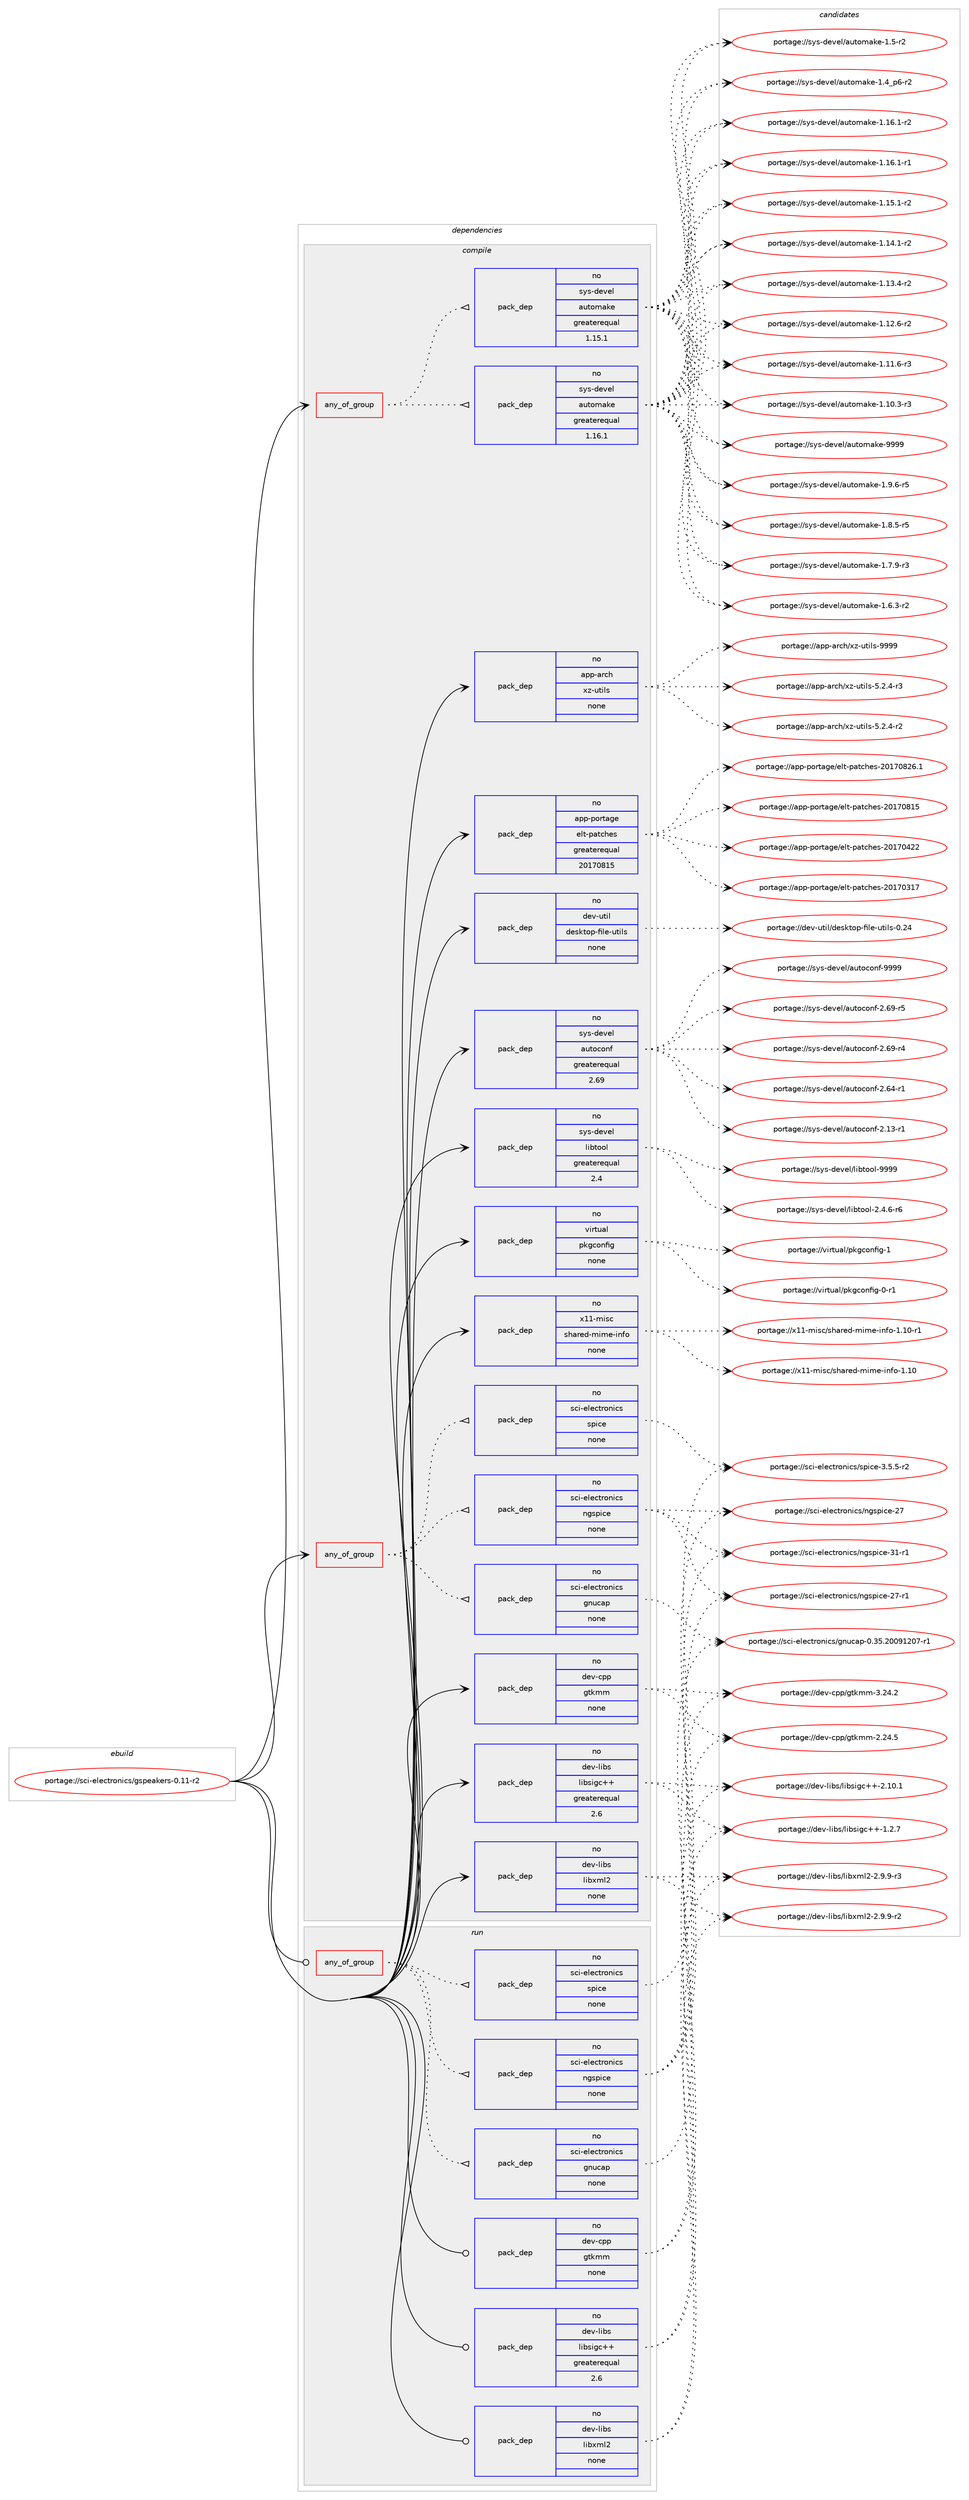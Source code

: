digraph prolog {

# *************
# Graph options
# *************

newrank=true;
concentrate=true;
compound=true;
graph [rankdir=LR,fontname=Helvetica,fontsize=10,ranksep=1.5];#, ranksep=2.5, nodesep=0.2];
edge  [arrowhead=vee];
node  [fontname=Helvetica,fontsize=10];

# **********
# The ebuild
# **********

subgraph cluster_leftcol {
color=gray;
rank=same;
label=<<i>ebuild</i>>;
id [label="portage://sci-electronics/gspeakers-0.11-r2", color=red, width=4, href="../sci-electronics/gspeakers-0.11-r2.svg"];
}

# ****************
# The dependencies
# ****************

subgraph cluster_midcol {
color=gray;
label=<<i>dependencies</i>>;
subgraph cluster_compile {
fillcolor="#eeeeee";
style=filled;
label=<<i>compile</i>>;
subgraph any1521 {
dependency94807 [label=<<TABLE BORDER="0" CELLBORDER="1" CELLSPACING="0" CELLPADDING="4"><TR><TD CELLPADDING="10">any_of_group</TD></TR></TABLE>>, shape=none, color=red];subgraph pack73934 {
dependency94808 [label=<<TABLE BORDER="0" CELLBORDER="1" CELLSPACING="0" CELLPADDING="4" WIDTH="220"><TR><TD ROWSPAN="6" CELLPADDING="30">pack_dep</TD></TR><TR><TD WIDTH="110">no</TD></TR><TR><TD>sci-electronics</TD></TR><TR><TD>gnucap</TD></TR><TR><TD>none</TD></TR><TR><TD></TD></TR></TABLE>>, shape=none, color=blue];
}
dependency94807:e -> dependency94808:w [weight=20,style="dotted",arrowhead="oinv"];
subgraph pack73935 {
dependency94809 [label=<<TABLE BORDER="0" CELLBORDER="1" CELLSPACING="0" CELLPADDING="4" WIDTH="220"><TR><TD ROWSPAN="6" CELLPADDING="30">pack_dep</TD></TR><TR><TD WIDTH="110">no</TD></TR><TR><TD>sci-electronics</TD></TR><TR><TD>ngspice</TD></TR><TR><TD>none</TD></TR><TR><TD></TD></TR></TABLE>>, shape=none, color=blue];
}
dependency94807:e -> dependency94809:w [weight=20,style="dotted",arrowhead="oinv"];
subgraph pack73936 {
dependency94810 [label=<<TABLE BORDER="0" CELLBORDER="1" CELLSPACING="0" CELLPADDING="4" WIDTH="220"><TR><TD ROWSPAN="6" CELLPADDING="30">pack_dep</TD></TR><TR><TD WIDTH="110">no</TD></TR><TR><TD>sci-electronics</TD></TR><TR><TD>spice</TD></TR><TR><TD>none</TD></TR><TR><TD></TD></TR></TABLE>>, shape=none, color=blue];
}
dependency94807:e -> dependency94810:w [weight=20,style="dotted",arrowhead="oinv"];
}
id:e -> dependency94807:w [weight=20,style="solid",arrowhead="vee"];
subgraph any1522 {
dependency94811 [label=<<TABLE BORDER="0" CELLBORDER="1" CELLSPACING="0" CELLPADDING="4"><TR><TD CELLPADDING="10">any_of_group</TD></TR></TABLE>>, shape=none, color=red];subgraph pack73937 {
dependency94812 [label=<<TABLE BORDER="0" CELLBORDER="1" CELLSPACING="0" CELLPADDING="4" WIDTH="220"><TR><TD ROWSPAN="6" CELLPADDING="30">pack_dep</TD></TR><TR><TD WIDTH="110">no</TD></TR><TR><TD>sys-devel</TD></TR><TR><TD>automake</TD></TR><TR><TD>greaterequal</TD></TR><TR><TD>1.16.1</TD></TR></TABLE>>, shape=none, color=blue];
}
dependency94811:e -> dependency94812:w [weight=20,style="dotted",arrowhead="oinv"];
subgraph pack73938 {
dependency94813 [label=<<TABLE BORDER="0" CELLBORDER="1" CELLSPACING="0" CELLPADDING="4" WIDTH="220"><TR><TD ROWSPAN="6" CELLPADDING="30">pack_dep</TD></TR><TR><TD WIDTH="110">no</TD></TR><TR><TD>sys-devel</TD></TR><TR><TD>automake</TD></TR><TR><TD>greaterequal</TD></TR><TR><TD>1.15.1</TD></TR></TABLE>>, shape=none, color=blue];
}
dependency94811:e -> dependency94813:w [weight=20,style="dotted",arrowhead="oinv"];
}
id:e -> dependency94811:w [weight=20,style="solid",arrowhead="vee"];
subgraph pack73939 {
dependency94814 [label=<<TABLE BORDER="0" CELLBORDER="1" CELLSPACING="0" CELLPADDING="4" WIDTH="220"><TR><TD ROWSPAN="6" CELLPADDING="30">pack_dep</TD></TR><TR><TD WIDTH="110">no</TD></TR><TR><TD>app-arch</TD></TR><TR><TD>xz-utils</TD></TR><TR><TD>none</TD></TR><TR><TD></TD></TR></TABLE>>, shape=none, color=blue];
}
id:e -> dependency94814:w [weight=20,style="solid",arrowhead="vee"];
subgraph pack73940 {
dependency94815 [label=<<TABLE BORDER="0" CELLBORDER="1" CELLSPACING="0" CELLPADDING="4" WIDTH="220"><TR><TD ROWSPAN="6" CELLPADDING="30">pack_dep</TD></TR><TR><TD WIDTH="110">no</TD></TR><TR><TD>app-portage</TD></TR><TR><TD>elt-patches</TD></TR><TR><TD>greaterequal</TD></TR><TR><TD>20170815</TD></TR></TABLE>>, shape=none, color=blue];
}
id:e -> dependency94815:w [weight=20,style="solid",arrowhead="vee"];
subgraph pack73941 {
dependency94816 [label=<<TABLE BORDER="0" CELLBORDER="1" CELLSPACING="0" CELLPADDING="4" WIDTH="220"><TR><TD ROWSPAN="6" CELLPADDING="30">pack_dep</TD></TR><TR><TD WIDTH="110">no</TD></TR><TR><TD>dev-cpp</TD></TR><TR><TD>gtkmm</TD></TR><TR><TD>none</TD></TR><TR><TD></TD></TR></TABLE>>, shape=none, color=blue];
}
id:e -> dependency94816:w [weight=20,style="solid",arrowhead="vee"];
subgraph pack73942 {
dependency94817 [label=<<TABLE BORDER="0" CELLBORDER="1" CELLSPACING="0" CELLPADDING="4" WIDTH="220"><TR><TD ROWSPAN="6" CELLPADDING="30">pack_dep</TD></TR><TR><TD WIDTH="110">no</TD></TR><TR><TD>dev-libs</TD></TR><TR><TD>libsigc++</TD></TR><TR><TD>greaterequal</TD></TR><TR><TD>2.6</TD></TR></TABLE>>, shape=none, color=blue];
}
id:e -> dependency94817:w [weight=20,style="solid",arrowhead="vee"];
subgraph pack73943 {
dependency94818 [label=<<TABLE BORDER="0" CELLBORDER="1" CELLSPACING="0" CELLPADDING="4" WIDTH="220"><TR><TD ROWSPAN="6" CELLPADDING="30">pack_dep</TD></TR><TR><TD WIDTH="110">no</TD></TR><TR><TD>dev-libs</TD></TR><TR><TD>libxml2</TD></TR><TR><TD>none</TD></TR><TR><TD></TD></TR></TABLE>>, shape=none, color=blue];
}
id:e -> dependency94818:w [weight=20,style="solid",arrowhead="vee"];
subgraph pack73944 {
dependency94819 [label=<<TABLE BORDER="0" CELLBORDER="1" CELLSPACING="0" CELLPADDING="4" WIDTH="220"><TR><TD ROWSPAN="6" CELLPADDING="30">pack_dep</TD></TR><TR><TD WIDTH="110">no</TD></TR><TR><TD>dev-util</TD></TR><TR><TD>desktop-file-utils</TD></TR><TR><TD>none</TD></TR><TR><TD></TD></TR></TABLE>>, shape=none, color=blue];
}
id:e -> dependency94819:w [weight=20,style="solid",arrowhead="vee"];
subgraph pack73945 {
dependency94820 [label=<<TABLE BORDER="0" CELLBORDER="1" CELLSPACING="0" CELLPADDING="4" WIDTH="220"><TR><TD ROWSPAN="6" CELLPADDING="30">pack_dep</TD></TR><TR><TD WIDTH="110">no</TD></TR><TR><TD>sys-devel</TD></TR><TR><TD>autoconf</TD></TR><TR><TD>greaterequal</TD></TR><TR><TD>2.69</TD></TR></TABLE>>, shape=none, color=blue];
}
id:e -> dependency94820:w [weight=20,style="solid",arrowhead="vee"];
subgraph pack73946 {
dependency94821 [label=<<TABLE BORDER="0" CELLBORDER="1" CELLSPACING="0" CELLPADDING="4" WIDTH="220"><TR><TD ROWSPAN="6" CELLPADDING="30">pack_dep</TD></TR><TR><TD WIDTH="110">no</TD></TR><TR><TD>sys-devel</TD></TR><TR><TD>libtool</TD></TR><TR><TD>greaterequal</TD></TR><TR><TD>2.4</TD></TR></TABLE>>, shape=none, color=blue];
}
id:e -> dependency94821:w [weight=20,style="solid",arrowhead="vee"];
subgraph pack73947 {
dependency94822 [label=<<TABLE BORDER="0" CELLBORDER="1" CELLSPACING="0" CELLPADDING="4" WIDTH="220"><TR><TD ROWSPAN="6" CELLPADDING="30">pack_dep</TD></TR><TR><TD WIDTH="110">no</TD></TR><TR><TD>virtual</TD></TR><TR><TD>pkgconfig</TD></TR><TR><TD>none</TD></TR><TR><TD></TD></TR></TABLE>>, shape=none, color=blue];
}
id:e -> dependency94822:w [weight=20,style="solid",arrowhead="vee"];
subgraph pack73948 {
dependency94823 [label=<<TABLE BORDER="0" CELLBORDER="1" CELLSPACING="0" CELLPADDING="4" WIDTH="220"><TR><TD ROWSPAN="6" CELLPADDING="30">pack_dep</TD></TR><TR><TD WIDTH="110">no</TD></TR><TR><TD>x11-misc</TD></TR><TR><TD>shared-mime-info</TD></TR><TR><TD>none</TD></TR><TR><TD></TD></TR></TABLE>>, shape=none, color=blue];
}
id:e -> dependency94823:w [weight=20,style="solid",arrowhead="vee"];
}
subgraph cluster_compileandrun {
fillcolor="#eeeeee";
style=filled;
label=<<i>compile and run</i>>;
}
subgraph cluster_run {
fillcolor="#eeeeee";
style=filled;
label=<<i>run</i>>;
subgraph any1523 {
dependency94824 [label=<<TABLE BORDER="0" CELLBORDER="1" CELLSPACING="0" CELLPADDING="4"><TR><TD CELLPADDING="10">any_of_group</TD></TR></TABLE>>, shape=none, color=red];subgraph pack73949 {
dependency94825 [label=<<TABLE BORDER="0" CELLBORDER="1" CELLSPACING="0" CELLPADDING="4" WIDTH="220"><TR><TD ROWSPAN="6" CELLPADDING="30">pack_dep</TD></TR><TR><TD WIDTH="110">no</TD></TR><TR><TD>sci-electronics</TD></TR><TR><TD>gnucap</TD></TR><TR><TD>none</TD></TR><TR><TD></TD></TR></TABLE>>, shape=none, color=blue];
}
dependency94824:e -> dependency94825:w [weight=20,style="dotted",arrowhead="oinv"];
subgraph pack73950 {
dependency94826 [label=<<TABLE BORDER="0" CELLBORDER="1" CELLSPACING="0" CELLPADDING="4" WIDTH="220"><TR><TD ROWSPAN="6" CELLPADDING="30">pack_dep</TD></TR><TR><TD WIDTH="110">no</TD></TR><TR><TD>sci-electronics</TD></TR><TR><TD>ngspice</TD></TR><TR><TD>none</TD></TR><TR><TD></TD></TR></TABLE>>, shape=none, color=blue];
}
dependency94824:e -> dependency94826:w [weight=20,style="dotted",arrowhead="oinv"];
subgraph pack73951 {
dependency94827 [label=<<TABLE BORDER="0" CELLBORDER="1" CELLSPACING="0" CELLPADDING="4" WIDTH="220"><TR><TD ROWSPAN="6" CELLPADDING="30">pack_dep</TD></TR><TR><TD WIDTH="110">no</TD></TR><TR><TD>sci-electronics</TD></TR><TR><TD>spice</TD></TR><TR><TD>none</TD></TR><TR><TD></TD></TR></TABLE>>, shape=none, color=blue];
}
dependency94824:e -> dependency94827:w [weight=20,style="dotted",arrowhead="oinv"];
}
id:e -> dependency94824:w [weight=20,style="solid",arrowhead="odot"];
subgraph pack73952 {
dependency94828 [label=<<TABLE BORDER="0" CELLBORDER="1" CELLSPACING="0" CELLPADDING="4" WIDTH="220"><TR><TD ROWSPAN="6" CELLPADDING="30">pack_dep</TD></TR><TR><TD WIDTH="110">no</TD></TR><TR><TD>dev-cpp</TD></TR><TR><TD>gtkmm</TD></TR><TR><TD>none</TD></TR><TR><TD></TD></TR></TABLE>>, shape=none, color=blue];
}
id:e -> dependency94828:w [weight=20,style="solid",arrowhead="odot"];
subgraph pack73953 {
dependency94829 [label=<<TABLE BORDER="0" CELLBORDER="1" CELLSPACING="0" CELLPADDING="4" WIDTH="220"><TR><TD ROWSPAN="6" CELLPADDING="30">pack_dep</TD></TR><TR><TD WIDTH="110">no</TD></TR><TR><TD>dev-libs</TD></TR><TR><TD>libsigc++</TD></TR><TR><TD>greaterequal</TD></TR><TR><TD>2.6</TD></TR></TABLE>>, shape=none, color=blue];
}
id:e -> dependency94829:w [weight=20,style="solid",arrowhead="odot"];
subgraph pack73954 {
dependency94830 [label=<<TABLE BORDER="0" CELLBORDER="1" CELLSPACING="0" CELLPADDING="4" WIDTH="220"><TR><TD ROWSPAN="6" CELLPADDING="30">pack_dep</TD></TR><TR><TD WIDTH="110">no</TD></TR><TR><TD>dev-libs</TD></TR><TR><TD>libxml2</TD></TR><TR><TD>none</TD></TR><TR><TD></TD></TR></TABLE>>, shape=none, color=blue];
}
id:e -> dependency94830:w [weight=20,style="solid",arrowhead="odot"];
}
}

# **************
# The candidates
# **************

subgraph cluster_choices {
rank=same;
color=gray;
label=<<i>candidates</i>>;

subgraph choice73934 {
color=black;
nodesep=1;
choice1159910545101108101991161141111101059911547103110117999711245484651534650484857495048554511449 [label="portage://sci-electronics/gnucap-0.35.20091207-r1", color=red, width=4,href="../sci-electronics/gnucap-0.35.20091207-r1.svg"];
dependency94808:e -> choice1159910545101108101991161141111101059911547103110117999711245484651534650484857495048554511449:w [style=dotted,weight="100"];
}
subgraph choice73935 {
color=black;
nodesep=1;
choice1159910545101108101991161141111101059911547110103115112105991014551494511449 [label="portage://sci-electronics/ngspice-31-r1", color=red, width=4,href="../sci-electronics/ngspice-31-r1.svg"];
choice1159910545101108101991161141111101059911547110103115112105991014550554511449 [label="portage://sci-electronics/ngspice-27-r1", color=red, width=4,href="../sci-electronics/ngspice-27-r1.svg"];
choice115991054510110810199116114111110105991154711010311511210599101455055 [label="portage://sci-electronics/ngspice-27", color=red, width=4,href="../sci-electronics/ngspice-27.svg"];
dependency94809:e -> choice1159910545101108101991161141111101059911547110103115112105991014551494511449:w [style=dotted,weight="100"];
dependency94809:e -> choice1159910545101108101991161141111101059911547110103115112105991014550554511449:w [style=dotted,weight="100"];
dependency94809:e -> choice115991054510110810199116114111110105991154711010311511210599101455055:w [style=dotted,weight="100"];
}
subgraph choice73936 {
color=black;
nodesep=1;
choice1159910545101108101991161141111101059911547115112105991014551465346534511450 [label="portage://sci-electronics/spice-3.5.5-r2", color=red, width=4,href="../sci-electronics/spice-3.5.5-r2.svg"];
dependency94810:e -> choice1159910545101108101991161141111101059911547115112105991014551465346534511450:w [style=dotted,weight="100"];
}
subgraph choice73937 {
color=black;
nodesep=1;
choice115121115451001011181011084797117116111109971071014557575757 [label="portage://sys-devel/automake-9999", color=red, width=4,href="../sys-devel/automake-9999.svg"];
choice115121115451001011181011084797117116111109971071014549465746544511453 [label="portage://sys-devel/automake-1.9.6-r5", color=red, width=4,href="../sys-devel/automake-1.9.6-r5.svg"];
choice115121115451001011181011084797117116111109971071014549465646534511453 [label="portage://sys-devel/automake-1.8.5-r5", color=red, width=4,href="../sys-devel/automake-1.8.5-r5.svg"];
choice115121115451001011181011084797117116111109971071014549465546574511451 [label="portage://sys-devel/automake-1.7.9-r3", color=red, width=4,href="../sys-devel/automake-1.7.9-r3.svg"];
choice115121115451001011181011084797117116111109971071014549465446514511450 [label="portage://sys-devel/automake-1.6.3-r2", color=red, width=4,href="../sys-devel/automake-1.6.3-r2.svg"];
choice11512111545100101118101108479711711611110997107101454946534511450 [label="portage://sys-devel/automake-1.5-r2", color=red, width=4,href="../sys-devel/automake-1.5-r2.svg"];
choice115121115451001011181011084797117116111109971071014549465295112544511450 [label="portage://sys-devel/automake-1.4_p6-r2", color=red, width=4,href="../sys-devel/automake-1.4_p6-r2.svg"];
choice11512111545100101118101108479711711611110997107101454946495446494511450 [label="portage://sys-devel/automake-1.16.1-r2", color=red, width=4,href="../sys-devel/automake-1.16.1-r2.svg"];
choice11512111545100101118101108479711711611110997107101454946495446494511449 [label="portage://sys-devel/automake-1.16.1-r1", color=red, width=4,href="../sys-devel/automake-1.16.1-r1.svg"];
choice11512111545100101118101108479711711611110997107101454946495346494511450 [label="portage://sys-devel/automake-1.15.1-r2", color=red, width=4,href="../sys-devel/automake-1.15.1-r2.svg"];
choice11512111545100101118101108479711711611110997107101454946495246494511450 [label="portage://sys-devel/automake-1.14.1-r2", color=red, width=4,href="../sys-devel/automake-1.14.1-r2.svg"];
choice11512111545100101118101108479711711611110997107101454946495146524511450 [label="portage://sys-devel/automake-1.13.4-r2", color=red, width=4,href="../sys-devel/automake-1.13.4-r2.svg"];
choice11512111545100101118101108479711711611110997107101454946495046544511450 [label="portage://sys-devel/automake-1.12.6-r2", color=red, width=4,href="../sys-devel/automake-1.12.6-r2.svg"];
choice11512111545100101118101108479711711611110997107101454946494946544511451 [label="portage://sys-devel/automake-1.11.6-r3", color=red, width=4,href="../sys-devel/automake-1.11.6-r3.svg"];
choice11512111545100101118101108479711711611110997107101454946494846514511451 [label="portage://sys-devel/automake-1.10.3-r3", color=red, width=4,href="../sys-devel/automake-1.10.3-r3.svg"];
dependency94812:e -> choice115121115451001011181011084797117116111109971071014557575757:w [style=dotted,weight="100"];
dependency94812:e -> choice115121115451001011181011084797117116111109971071014549465746544511453:w [style=dotted,weight="100"];
dependency94812:e -> choice115121115451001011181011084797117116111109971071014549465646534511453:w [style=dotted,weight="100"];
dependency94812:e -> choice115121115451001011181011084797117116111109971071014549465546574511451:w [style=dotted,weight="100"];
dependency94812:e -> choice115121115451001011181011084797117116111109971071014549465446514511450:w [style=dotted,weight="100"];
dependency94812:e -> choice11512111545100101118101108479711711611110997107101454946534511450:w [style=dotted,weight="100"];
dependency94812:e -> choice115121115451001011181011084797117116111109971071014549465295112544511450:w [style=dotted,weight="100"];
dependency94812:e -> choice11512111545100101118101108479711711611110997107101454946495446494511450:w [style=dotted,weight="100"];
dependency94812:e -> choice11512111545100101118101108479711711611110997107101454946495446494511449:w [style=dotted,weight="100"];
dependency94812:e -> choice11512111545100101118101108479711711611110997107101454946495346494511450:w [style=dotted,weight="100"];
dependency94812:e -> choice11512111545100101118101108479711711611110997107101454946495246494511450:w [style=dotted,weight="100"];
dependency94812:e -> choice11512111545100101118101108479711711611110997107101454946495146524511450:w [style=dotted,weight="100"];
dependency94812:e -> choice11512111545100101118101108479711711611110997107101454946495046544511450:w [style=dotted,weight="100"];
dependency94812:e -> choice11512111545100101118101108479711711611110997107101454946494946544511451:w [style=dotted,weight="100"];
dependency94812:e -> choice11512111545100101118101108479711711611110997107101454946494846514511451:w [style=dotted,weight="100"];
}
subgraph choice73938 {
color=black;
nodesep=1;
choice115121115451001011181011084797117116111109971071014557575757 [label="portage://sys-devel/automake-9999", color=red, width=4,href="../sys-devel/automake-9999.svg"];
choice115121115451001011181011084797117116111109971071014549465746544511453 [label="portage://sys-devel/automake-1.9.6-r5", color=red, width=4,href="../sys-devel/automake-1.9.6-r5.svg"];
choice115121115451001011181011084797117116111109971071014549465646534511453 [label="portage://sys-devel/automake-1.8.5-r5", color=red, width=4,href="../sys-devel/automake-1.8.5-r5.svg"];
choice115121115451001011181011084797117116111109971071014549465546574511451 [label="portage://sys-devel/automake-1.7.9-r3", color=red, width=4,href="../sys-devel/automake-1.7.9-r3.svg"];
choice115121115451001011181011084797117116111109971071014549465446514511450 [label="portage://sys-devel/automake-1.6.3-r2", color=red, width=4,href="../sys-devel/automake-1.6.3-r2.svg"];
choice11512111545100101118101108479711711611110997107101454946534511450 [label="portage://sys-devel/automake-1.5-r2", color=red, width=4,href="../sys-devel/automake-1.5-r2.svg"];
choice115121115451001011181011084797117116111109971071014549465295112544511450 [label="portage://sys-devel/automake-1.4_p6-r2", color=red, width=4,href="../sys-devel/automake-1.4_p6-r2.svg"];
choice11512111545100101118101108479711711611110997107101454946495446494511450 [label="portage://sys-devel/automake-1.16.1-r2", color=red, width=4,href="../sys-devel/automake-1.16.1-r2.svg"];
choice11512111545100101118101108479711711611110997107101454946495446494511449 [label="portage://sys-devel/automake-1.16.1-r1", color=red, width=4,href="../sys-devel/automake-1.16.1-r1.svg"];
choice11512111545100101118101108479711711611110997107101454946495346494511450 [label="portage://sys-devel/automake-1.15.1-r2", color=red, width=4,href="../sys-devel/automake-1.15.1-r2.svg"];
choice11512111545100101118101108479711711611110997107101454946495246494511450 [label="portage://sys-devel/automake-1.14.1-r2", color=red, width=4,href="../sys-devel/automake-1.14.1-r2.svg"];
choice11512111545100101118101108479711711611110997107101454946495146524511450 [label="portage://sys-devel/automake-1.13.4-r2", color=red, width=4,href="../sys-devel/automake-1.13.4-r2.svg"];
choice11512111545100101118101108479711711611110997107101454946495046544511450 [label="portage://sys-devel/automake-1.12.6-r2", color=red, width=4,href="../sys-devel/automake-1.12.6-r2.svg"];
choice11512111545100101118101108479711711611110997107101454946494946544511451 [label="portage://sys-devel/automake-1.11.6-r3", color=red, width=4,href="../sys-devel/automake-1.11.6-r3.svg"];
choice11512111545100101118101108479711711611110997107101454946494846514511451 [label="portage://sys-devel/automake-1.10.3-r3", color=red, width=4,href="../sys-devel/automake-1.10.3-r3.svg"];
dependency94813:e -> choice115121115451001011181011084797117116111109971071014557575757:w [style=dotted,weight="100"];
dependency94813:e -> choice115121115451001011181011084797117116111109971071014549465746544511453:w [style=dotted,weight="100"];
dependency94813:e -> choice115121115451001011181011084797117116111109971071014549465646534511453:w [style=dotted,weight="100"];
dependency94813:e -> choice115121115451001011181011084797117116111109971071014549465546574511451:w [style=dotted,weight="100"];
dependency94813:e -> choice115121115451001011181011084797117116111109971071014549465446514511450:w [style=dotted,weight="100"];
dependency94813:e -> choice11512111545100101118101108479711711611110997107101454946534511450:w [style=dotted,weight="100"];
dependency94813:e -> choice115121115451001011181011084797117116111109971071014549465295112544511450:w [style=dotted,weight="100"];
dependency94813:e -> choice11512111545100101118101108479711711611110997107101454946495446494511450:w [style=dotted,weight="100"];
dependency94813:e -> choice11512111545100101118101108479711711611110997107101454946495446494511449:w [style=dotted,weight="100"];
dependency94813:e -> choice11512111545100101118101108479711711611110997107101454946495346494511450:w [style=dotted,weight="100"];
dependency94813:e -> choice11512111545100101118101108479711711611110997107101454946495246494511450:w [style=dotted,weight="100"];
dependency94813:e -> choice11512111545100101118101108479711711611110997107101454946495146524511450:w [style=dotted,weight="100"];
dependency94813:e -> choice11512111545100101118101108479711711611110997107101454946495046544511450:w [style=dotted,weight="100"];
dependency94813:e -> choice11512111545100101118101108479711711611110997107101454946494946544511451:w [style=dotted,weight="100"];
dependency94813:e -> choice11512111545100101118101108479711711611110997107101454946494846514511451:w [style=dotted,weight="100"];
}
subgraph choice73939 {
color=black;
nodesep=1;
choice9711211245971149910447120122451171161051081154557575757 [label="portage://app-arch/xz-utils-9999", color=red, width=4,href="../app-arch/xz-utils-9999.svg"];
choice9711211245971149910447120122451171161051081154553465046524511451 [label="portage://app-arch/xz-utils-5.2.4-r3", color=red, width=4,href="../app-arch/xz-utils-5.2.4-r3.svg"];
choice9711211245971149910447120122451171161051081154553465046524511450 [label="portage://app-arch/xz-utils-5.2.4-r2", color=red, width=4,href="../app-arch/xz-utils-5.2.4-r2.svg"];
dependency94814:e -> choice9711211245971149910447120122451171161051081154557575757:w [style=dotted,weight="100"];
dependency94814:e -> choice9711211245971149910447120122451171161051081154553465046524511451:w [style=dotted,weight="100"];
dependency94814:e -> choice9711211245971149910447120122451171161051081154553465046524511450:w [style=dotted,weight="100"];
}
subgraph choice73940 {
color=black;
nodesep=1;
choice971121124511211111411697103101471011081164511297116991041011154550484955485650544649 [label="portage://app-portage/elt-patches-20170826.1", color=red, width=4,href="../app-portage/elt-patches-20170826.1.svg"];
choice97112112451121111141169710310147101108116451129711699104101115455048495548564953 [label="portage://app-portage/elt-patches-20170815", color=red, width=4,href="../app-portage/elt-patches-20170815.svg"];
choice97112112451121111141169710310147101108116451129711699104101115455048495548525050 [label="portage://app-portage/elt-patches-20170422", color=red, width=4,href="../app-portage/elt-patches-20170422.svg"];
choice97112112451121111141169710310147101108116451129711699104101115455048495548514955 [label="portage://app-portage/elt-patches-20170317", color=red, width=4,href="../app-portage/elt-patches-20170317.svg"];
dependency94815:e -> choice971121124511211111411697103101471011081164511297116991041011154550484955485650544649:w [style=dotted,weight="100"];
dependency94815:e -> choice97112112451121111141169710310147101108116451129711699104101115455048495548564953:w [style=dotted,weight="100"];
dependency94815:e -> choice97112112451121111141169710310147101108116451129711699104101115455048495548525050:w [style=dotted,weight="100"];
dependency94815:e -> choice97112112451121111141169710310147101108116451129711699104101115455048495548514955:w [style=dotted,weight="100"];
}
subgraph choice73941 {
color=black;
nodesep=1;
choice10010111845991121124710311610710910945514650524650 [label="portage://dev-cpp/gtkmm-3.24.2", color=red, width=4,href="../dev-cpp/gtkmm-3.24.2.svg"];
choice10010111845991121124710311610710910945504650524653 [label="portage://dev-cpp/gtkmm-2.24.5", color=red, width=4,href="../dev-cpp/gtkmm-2.24.5.svg"];
dependency94816:e -> choice10010111845991121124710311610710910945514650524650:w [style=dotted,weight="100"];
dependency94816:e -> choice10010111845991121124710311610710910945504650524653:w [style=dotted,weight="100"];
}
subgraph choice73942 {
color=black;
nodesep=1;
choice1001011184510810598115471081059811510510399434345504649484649 [label="portage://dev-libs/libsigc++-2.10.1", color=red, width=4,href="../dev-libs/libsigc++-2.10.1.svg"];
choice10010111845108105981154710810598115105103994343454946504655 [label="portage://dev-libs/libsigc++-1.2.7", color=red, width=4,href="../dev-libs/libsigc++-1.2.7.svg"];
dependency94817:e -> choice1001011184510810598115471081059811510510399434345504649484649:w [style=dotted,weight="100"];
dependency94817:e -> choice10010111845108105981154710810598115105103994343454946504655:w [style=dotted,weight="100"];
}
subgraph choice73943 {
color=black;
nodesep=1;
choice10010111845108105981154710810598120109108504550465746574511451 [label="portage://dev-libs/libxml2-2.9.9-r3", color=red, width=4,href="../dev-libs/libxml2-2.9.9-r3.svg"];
choice10010111845108105981154710810598120109108504550465746574511450 [label="portage://dev-libs/libxml2-2.9.9-r2", color=red, width=4,href="../dev-libs/libxml2-2.9.9-r2.svg"];
dependency94818:e -> choice10010111845108105981154710810598120109108504550465746574511451:w [style=dotted,weight="100"];
dependency94818:e -> choice10010111845108105981154710810598120109108504550465746574511450:w [style=dotted,weight="100"];
}
subgraph choice73944 {
color=black;
nodesep=1;
choice100101118451171161051084710010111510711611111245102105108101451171161051081154548465052 [label="portage://dev-util/desktop-file-utils-0.24", color=red, width=4,href="../dev-util/desktop-file-utils-0.24.svg"];
dependency94819:e -> choice100101118451171161051084710010111510711611111245102105108101451171161051081154548465052:w [style=dotted,weight="100"];
}
subgraph choice73945 {
color=black;
nodesep=1;
choice115121115451001011181011084797117116111991111101024557575757 [label="portage://sys-devel/autoconf-9999", color=red, width=4,href="../sys-devel/autoconf-9999.svg"];
choice1151211154510010111810110847971171161119911111010245504654574511453 [label="portage://sys-devel/autoconf-2.69-r5", color=red, width=4,href="../sys-devel/autoconf-2.69-r5.svg"];
choice1151211154510010111810110847971171161119911111010245504654574511452 [label="portage://sys-devel/autoconf-2.69-r4", color=red, width=4,href="../sys-devel/autoconf-2.69-r4.svg"];
choice1151211154510010111810110847971171161119911111010245504654524511449 [label="portage://sys-devel/autoconf-2.64-r1", color=red, width=4,href="../sys-devel/autoconf-2.64-r1.svg"];
choice1151211154510010111810110847971171161119911111010245504649514511449 [label="portage://sys-devel/autoconf-2.13-r1", color=red, width=4,href="../sys-devel/autoconf-2.13-r1.svg"];
dependency94820:e -> choice115121115451001011181011084797117116111991111101024557575757:w [style=dotted,weight="100"];
dependency94820:e -> choice1151211154510010111810110847971171161119911111010245504654574511453:w [style=dotted,weight="100"];
dependency94820:e -> choice1151211154510010111810110847971171161119911111010245504654574511452:w [style=dotted,weight="100"];
dependency94820:e -> choice1151211154510010111810110847971171161119911111010245504654524511449:w [style=dotted,weight="100"];
dependency94820:e -> choice1151211154510010111810110847971171161119911111010245504649514511449:w [style=dotted,weight="100"];
}
subgraph choice73946 {
color=black;
nodesep=1;
choice1151211154510010111810110847108105981161111111084557575757 [label="portage://sys-devel/libtool-9999", color=red, width=4,href="../sys-devel/libtool-9999.svg"];
choice1151211154510010111810110847108105981161111111084550465246544511454 [label="portage://sys-devel/libtool-2.4.6-r6", color=red, width=4,href="../sys-devel/libtool-2.4.6-r6.svg"];
dependency94821:e -> choice1151211154510010111810110847108105981161111111084557575757:w [style=dotted,weight="100"];
dependency94821:e -> choice1151211154510010111810110847108105981161111111084550465246544511454:w [style=dotted,weight="100"];
}
subgraph choice73947 {
color=black;
nodesep=1;
choice1181051141161179710847112107103991111101021051034549 [label="portage://virtual/pkgconfig-1", color=red, width=4,href="../virtual/pkgconfig-1.svg"];
choice11810511411611797108471121071039911111010210510345484511449 [label="portage://virtual/pkgconfig-0-r1", color=red, width=4,href="../virtual/pkgconfig-0-r1.svg"];
dependency94822:e -> choice1181051141161179710847112107103991111101021051034549:w [style=dotted,weight="100"];
dependency94822:e -> choice11810511411611797108471121071039911111010210510345484511449:w [style=dotted,weight="100"];
}
subgraph choice73948 {
color=black;
nodesep=1;
choice120494945109105115994711510497114101100451091051091014510511010211145494649484511449 [label="portage://x11-misc/shared-mime-info-1.10-r1", color=red, width=4,href="../x11-misc/shared-mime-info-1.10-r1.svg"];
choice12049494510910511599471151049711410110045109105109101451051101021114549464948 [label="portage://x11-misc/shared-mime-info-1.10", color=red, width=4,href="../x11-misc/shared-mime-info-1.10.svg"];
dependency94823:e -> choice120494945109105115994711510497114101100451091051091014510511010211145494649484511449:w [style=dotted,weight="100"];
dependency94823:e -> choice12049494510910511599471151049711410110045109105109101451051101021114549464948:w [style=dotted,weight="100"];
}
subgraph choice73949 {
color=black;
nodesep=1;
choice1159910545101108101991161141111101059911547103110117999711245484651534650484857495048554511449 [label="portage://sci-electronics/gnucap-0.35.20091207-r1", color=red, width=4,href="../sci-electronics/gnucap-0.35.20091207-r1.svg"];
dependency94825:e -> choice1159910545101108101991161141111101059911547103110117999711245484651534650484857495048554511449:w [style=dotted,weight="100"];
}
subgraph choice73950 {
color=black;
nodesep=1;
choice1159910545101108101991161141111101059911547110103115112105991014551494511449 [label="portage://sci-electronics/ngspice-31-r1", color=red, width=4,href="../sci-electronics/ngspice-31-r1.svg"];
choice1159910545101108101991161141111101059911547110103115112105991014550554511449 [label="portage://sci-electronics/ngspice-27-r1", color=red, width=4,href="../sci-electronics/ngspice-27-r1.svg"];
choice115991054510110810199116114111110105991154711010311511210599101455055 [label="portage://sci-electronics/ngspice-27", color=red, width=4,href="../sci-electronics/ngspice-27.svg"];
dependency94826:e -> choice1159910545101108101991161141111101059911547110103115112105991014551494511449:w [style=dotted,weight="100"];
dependency94826:e -> choice1159910545101108101991161141111101059911547110103115112105991014550554511449:w [style=dotted,weight="100"];
dependency94826:e -> choice115991054510110810199116114111110105991154711010311511210599101455055:w [style=dotted,weight="100"];
}
subgraph choice73951 {
color=black;
nodesep=1;
choice1159910545101108101991161141111101059911547115112105991014551465346534511450 [label="portage://sci-electronics/spice-3.5.5-r2", color=red, width=4,href="../sci-electronics/spice-3.5.5-r2.svg"];
dependency94827:e -> choice1159910545101108101991161141111101059911547115112105991014551465346534511450:w [style=dotted,weight="100"];
}
subgraph choice73952 {
color=black;
nodesep=1;
choice10010111845991121124710311610710910945514650524650 [label="portage://dev-cpp/gtkmm-3.24.2", color=red, width=4,href="../dev-cpp/gtkmm-3.24.2.svg"];
choice10010111845991121124710311610710910945504650524653 [label="portage://dev-cpp/gtkmm-2.24.5", color=red, width=4,href="../dev-cpp/gtkmm-2.24.5.svg"];
dependency94828:e -> choice10010111845991121124710311610710910945514650524650:w [style=dotted,weight="100"];
dependency94828:e -> choice10010111845991121124710311610710910945504650524653:w [style=dotted,weight="100"];
}
subgraph choice73953 {
color=black;
nodesep=1;
choice1001011184510810598115471081059811510510399434345504649484649 [label="portage://dev-libs/libsigc++-2.10.1", color=red, width=4,href="../dev-libs/libsigc++-2.10.1.svg"];
choice10010111845108105981154710810598115105103994343454946504655 [label="portage://dev-libs/libsigc++-1.2.7", color=red, width=4,href="../dev-libs/libsigc++-1.2.7.svg"];
dependency94829:e -> choice1001011184510810598115471081059811510510399434345504649484649:w [style=dotted,weight="100"];
dependency94829:e -> choice10010111845108105981154710810598115105103994343454946504655:w [style=dotted,weight="100"];
}
subgraph choice73954 {
color=black;
nodesep=1;
choice10010111845108105981154710810598120109108504550465746574511451 [label="portage://dev-libs/libxml2-2.9.9-r3", color=red, width=4,href="../dev-libs/libxml2-2.9.9-r3.svg"];
choice10010111845108105981154710810598120109108504550465746574511450 [label="portage://dev-libs/libxml2-2.9.9-r2", color=red, width=4,href="../dev-libs/libxml2-2.9.9-r2.svg"];
dependency94830:e -> choice10010111845108105981154710810598120109108504550465746574511451:w [style=dotted,weight="100"];
dependency94830:e -> choice10010111845108105981154710810598120109108504550465746574511450:w [style=dotted,weight="100"];
}
}

}
